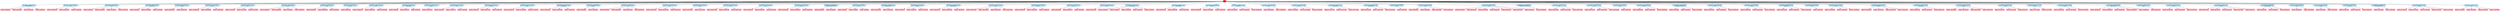 digraph graphname {
6 [label="{'fileID': 676605529}\n"] [color="lightpink"] [style="rounded,filled"] [shape="box"];
8 [label="{'fileID': 676605533}\n"] [color="lightpink"] [style="rounded,filled"] [shape="box"];
10 [label="{'fileID': 676605532}\n"] [color="lightpink"] [style="rounded,filled"] [shape="box"];
12 [label="{'fileID': 676605531}\n"] [color="lightpink"] [style="rounded,filled"] [shape="box"];
2 [label="GameObject_1_ID676605528\nStep Forward\n"] [color="lightskyblue1"] [style="rounded,filled"] [shape="box"];
2 -> 6 [label=""];
2 -> 8 [label=""];
2 -> 10 [label=""];
2 -> 12 [label=""];
19 [label="{'fileID': 1310029305}\n"] [color="lightpink"] [style="rounded,filled"] [shape="box"];
21 [label="{'fileID': 1310029307}\n"] [color="lightpink"] [style="rounded,filled"] [shape="box"];
23 [label="{'fileID': 1310029306}\n"] [color="lightpink"] [style="rounded,filled"] [shape="box"];
15 [label="GameObject_1_ID1310029304\nText\n"] [color="lightskyblue1"] [style="rounded,filled"] [shape="box"];
15 -> 19 [label=""];
15 -> 21 [label=""];
15 -> 23 [label=""];
30 [label="{'fileID': 412498105}\n"] [color="lightpink"] [style="rounded,filled"] [shape="box"];
32 [label="{'fileID': 412498108}\n"] [color="lightpink"] [style="rounded,filled"] [shape="box"];
34 [label="{'fileID': 412498107}\n"] [color="lightpink"] [style="rounded,filled"] [shape="box"];
36 [label="{'fileID': 412498106}\n"] [color="lightpink"] [style="rounded,filled"] [shape="box"];
26 [label="GameObject_1_ID412498104\nPause\n"] [color="lightskyblue1"] [style="rounded,filled"] [shape="box"];
26 -> 30 [label=""];
26 -> 32 [label=""];
26 -> 34 [label=""];
26 -> 36 [label=""];
43 [label="{'fileID': 911604681}\n"] [color="lightpink"] [style="rounded,filled"] [shape="box"];
45 [label="{'fileID': 911604683}\n"] [color="lightpink"] [style="rounded,filled"] [shape="box"];
47 [label="{'fileID': 911604682}\n"] [color="lightpink"] [style="rounded,filled"] [shape="box"];
39 [label="GameObject_1_ID911604680\nInputField\n"] [color="lightskyblue1"] [style="rounded,filled"] [shape="box"];
39 -> 43 [label=""];
39 -> 45 [label=""];
39 -> 47 [label=""];
54 [label="{'fileID': 1832881194}\n"] [color="lightpink"] [style="rounded,filled"] [shape="box"];
56 [label="{'fileID': 1832881195}\n"] [color="lightpink"] [style="rounded,filled"] [shape="box"];
50 [label="GameObject_1_ID1832881193\nPosition\n"] [color="lightskyblue1"] [style="rounded,filled"] [shape="box"];
50 -> 54 [label=""];
50 -> 56 [label=""];
63 [label="{'fileID': 1463288338}\n"] [color="lightpink"] [style="rounded,filled"] [shape="box"];
65 [label="{'fileID': 1463288340}\n"] [color="lightpink"] [style="rounded,filled"] [shape="box"];
67 [label="{'fileID': 1463288339}\n"] [color="lightpink"] [style="rounded,filled"] [shape="box"];
59 [label="GameObject_1_ID1463288337\nLabel\n"] [color="lightskyblue1"] [style="rounded,filled"] [shape="box"];
59 -> 63 [label=""];
59 -> 65 [label=""];
59 -> 67 [label=""];
74 [label="{'fileID': 671176388}\n"] [color="lightpink"] [style="rounded,filled"] [shape="box"];
76 [label="{'fileID': 671176390}\n"] [color="lightpink"] [style="rounded,filled"] [shape="box"];
78 [label="{'fileID': 671176389}\n"] [color="lightpink"] [style="rounded,filled"] [shape="box"];
70 [label="GameObject_1_ID671176387\nText\n"] [color="lightskyblue1"] [style="rounded,filled"] [shape="box"];
70 -> 74 [label=""];
70 -> 76 [label=""];
70 -> 78 [label=""];
85 [label="{'fileID': 575988873}\n"] [color="lightpink"] [style="rounded,filled"] [shape="box"];
87 [label="{'fileID': 575988872}\n"] [color="lightpink"] [style="rounded,filled"] [shape="box"];
89 [label="{'fileID': 575988871}\n"] [color="lightpink"] [style="rounded,filled"] [shape="box"];
91 [label="{'fileID': 575988870}\n"] [color="lightpink"] [style="rounded,filled"] [shape="box"];
81 [label="GameObject_1_ID575988869\nCanvas\n"] [color="lightskyblue1"] [style="rounded,filled"] [shape="box"];
81 -> 85 [label=""];
81 -> 87 [label=""];
81 -> 89 [label=""];
81 -> 91 [label=""];
98 [label="{'fileID': 690394696}\n"] [color="lightpink"] [style="rounded,filled"] [shape="box"];
100 [label="{'fileID': 690394698}\n"] [color="lightpink"] [style="rounded,filled"] [shape="box"];
102 [label="{'fileID': 690394697}\n"] [color="lightpink"] [style="rounded,filled"] [shape="box"];
94 [label="GameObject_1_ID690394695\nText\n"] [color="lightskyblue1"] [style="rounded,filled"] [shape="box"];
94 -> 98 [label=""];
94 -> 100 [label=""];
94 -> 102 [label=""];
109 [label="{'fileID': 435608762}\n"] [color="lightpink"] [style="rounded,filled"] [shape="box"];
105 [label="GameObject_1_ID435608761\nInput\n"] [color="lightskyblue1"] [style="rounded,filled"] [shape="box"];
105 -> 109 [label=""];
116 [label="{'fileID': 2139834055}\n"] [color="lightpink"] [style="rounded,filled"] [shape="box"];
118 [label="{'fileID': 2139834057}\n"] [color="lightpink"] [style="rounded,filled"] [shape="box"];
120 [label="{'fileID': 2139834056}\n"] [color="lightpink"] [style="rounded,filled"] [shape="box"];
112 [label="GameObject_1_ID2139834054\nText\n"] [color="lightskyblue1"] [style="rounded,filled"] [shape="box"];
112 -> 116 [label=""];
112 -> 118 [label=""];
112 -> 120 [label=""];
127 [label="{'fileID': 45505820}\n"] [color="lightpink"] [style="rounded,filled"] [shape="box"];
129 [label="{'fileID': 45505822}\n"] [color="lightpink"] [style="rounded,filled"] [shape="box"];
131 [label="{'fileID': 45505821}\n"] [color="lightpink"] [style="rounded,filled"] [shape="box"];
123 [label="GameObject_1_ID45505819\nInputField\n"] [color="lightskyblue1"] [style="rounded,filled"] [shape="box"];
123 -> 127 [label=""];
123 -> 129 [label=""];
123 -> 131 [label=""];
138 [label="{'fileID': 2066173574}\n"] [color="lightpink"] [style="rounded,filled"] [shape="box"];
134 [label="GameObject_1_ID2066173573\nInput\n"] [color="lightskyblue1"] [style="rounded,filled"] [shape="box"];
134 -> 138 [label=""];
145 [label="{'fileID': 179241049}\n"] [color="lightpink"] [style="rounded,filled"] [shape="box"];
147 [label="{'fileID': 179241051}\n"] [color="lightpink"] [style="rounded,filled"] [shape="box"];
149 [label="{'fileID': 179241050}\n"] [color="lightpink"] [style="rounded,filled"] [shape="box"];
141 [label="GameObject_1_ID179241048\nText\n"] [color="lightskyblue1"] [style="rounded,filled"] [shape="box"];
141 -> 145 [label=""];
141 -> 147 [label=""];
141 -> 149 [label=""];
156 [label="{'fileID': 914381753}\n"] [color="lightpink"] [style="rounded,filled"] [shape="box"];
158 [label="{'fileID': 914381755}\n"] [color="lightpink"] [style="rounded,filled"] [shape="box"];
160 [label="{'fileID': 914381754}\n"] [color="lightpink"] [style="rounded,filled"] [shape="box"];
152 [label="GameObject_1_ID914381752\nLabel\n"] [color="lightskyblue1"] [style="rounded,filled"] [shape="box"];
152 -> 156 [label=""];
152 -> 158 [label=""];
152 -> 160 [label=""];
167 [label="{'fileID': 1571330877}\n"] [color="lightpink"] [style="rounded,filled"] [shape="box"];
169 [label="{'fileID': 1571330879}\n"] [color="lightpink"] [style="rounded,filled"] [shape="box"];
171 [label="{'fileID': 1571330878}\n"] [color="lightpink"] [style="rounded,filled"] [shape="box"];
163 [label="GameObject_1_ID1571330876\nLabel\n"] [color="lightskyblue1"] [style="rounded,filled"] [shape="box"];
163 -> 167 [label=""];
163 -> 169 [label=""];
163 -> 171 [label=""];
178 [label="{'fileID': 1523420100}\n"] [color="lightpink"] [style="rounded,filled"] [shape="box"];
180 [label="{'fileID': 1523420103}\n"] [color="lightpink"] [style="rounded,filled"] [shape="box"];
182 [label="{'fileID': 1523420102}\n"] [color="lightpink"] [style="rounded,filled"] [shape="box"];
174 [label="GameObject_1_ID1523420099\nInputField\n"] [color="lightskyblue1"] [style="rounded,filled"] [shape="box"];
174 -> 178 [label=""];
174 -> 180 [label=""];
174 -> 182 [label=""];
189 [label="{'fileID': 769822967}\n"] [color="lightpink"] [style="rounded,filled"] [shape="box"];
191 [label="{'fileID': 769822968}\n"] [color="lightpink"] [style="rounded,filled"] [shape="box"];
185 [label="GameObject_1_ID769822966\nHeader\n"] [color="lightskyblue1"] [style="rounded,filled"] [shape="box"];
185 -> 189 [label=""];
185 -> 191 [label=""];
198 [label="{'fileID': 868355632}\n"] [color="lightpink"] [style="rounded,filled"] [shape="box"];
200 [label="{'fileID': 868355631}\n"] [color="lightpink"] [style="rounded,filled"] [shape="box"];
202 [label="{'fileID': 868355630}\n"] [color="lightpink"] [style="rounded,filled"] [shape="box"];
204 [label="{'fileID': 868355629}\n"] [color="lightpink"] [style="rounded,filled"] [shape="box"];
194 [label="GameObject_1_ID868355627\nLab\n"] [color="lightskyblue1"] [style="rounded,filled"] [shape="box"];
194 -> 198 [label=""];
194 -> 200 [label=""];
194 -> 202 [label=""];
194 -> 204 [label=""];
211 [label="{'fileID': 1282937430}\n"] [color="lightpink"] [style="rounded,filled"] [shape="box"];
213 [label="{'fileID': 1282937432}\n"] [color="lightpink"] [style="rounded,filled"] [shape="box"];
215 [label="{'fileID': 1282937431}\n"] [color="lightpink"] [style="rounded,filled"] [shape="box"];
207 [label="GameObject_1_ID1282937429\nText\n"] [color="lightskyblue1"] [style="rounded,filled"] [shape="box"];
207 -> 211 [label=""];
207 -> 213 [label=""];
207 -> 215 [label=""];
222 [label="{'fileID': 1312032413}\n"] [color="lightpink"] [style="rounded,filled"] [shape="box"];
224 [label="{'fileID': 1312032414}\n"] [color="lightpink"] [style="rounded,filled"] [shape="box"];
218 [label="GameObject_1_ID1312032412\nPanel\n"] [color="lightskyblue1"] [style="rounded,filled"] [shape="box"];
218 -> 222 [label=""];
218 -> 224 [label=""];
231 [label="{'fileID': 1802427349}\n"] [color="lightpink"] [style="rounded,filled"] [shape="box"];
233 [label="{'fileID': 1802427351}\n"] [color="lightpink"] [style="rounded,filled"] [shape="box"];
235 [label="{'fileID': 1802427350}\n"] [color="lightpink"] [style="rounded,filled"] [shape="box"];
227 [label="GameObject_1_ID1802427348\nText\n"] [color="lightskyblue1"] [style="rounded,filled"] [shape="box"];
227 -> 231 [label=""];
227 -> 233 [label=""];
227 -> 235 [label=""];
242 [label="{'fileID': 244036191}\n"] [color="lightpink"] [style="rounded,filled"] [shape="box"];
244 [label="{'fileID': 244036193}\n"] [color="lightpink"] [style="rounded,filled"] [shape="box"];
246 [label="{'fileID': 244036192}\n"] [color="lightpink"] [style="rounded,filled"] [shape="box"];
238 [label="GameObject_1_ID244036190\nText\n"] [color="lightskyblue1"] [style="rounded,filled"] [shape="box"];
238 -> 242 [label=""];
238 -> 244 [label=""];
238 -> 246 [label=""];
253 [label="{'fileID': 1864662389}\n"] [color="lightpink"] [style="rounded,filled"] [shape="box"];
255 [label="{'fileID': 1864662391}\n"] [color="lightpink"] [style="rounded,filled"] [shape="box"];
257 [label="{'fileID': 1864662390}\n"] [color="lightpink"] [style="rounded,filled"] [shape="box"];
249 [label="GameObject_1_ID1864662388\nText (2)\n"] [color="lightskyblue1"] [style="rounded,filled"] [shape="box"];
249 -> 253 [label=""];
249 -> 255 [label=""];
249 -> 257 [label=""];
264 [label="{'fileID': 838549654}\n"] [color="lightpink"] [style="rounded,filled"] [shape="box"];
266 [label="{'fileID': 838549655}\n"] [color="lightpink"] [style="rounded,filled"] [shape="box"];
260 [label="GameObject_1_ID838549653\nCamera Pivot (y-Axis)\n"] [color="lightskyblue1"] [style="rounded,filled"] [shape="box"];
260 -> 264 [label=""];
260 -> 266 [label=""];
273 [label="{'fileID': 70089634}\n"] [color="lightpink"] [style="rounded,filled"] [shape="box"];
275 [label="{'fileID': 70089636}\n"] [color="lightpink"] [style="rounded,filled"] [shape="box"];
277 [label="{'fileID': 70089635}\n"] [color="lightpink"] [style="rounded,filled"] [shape="box"];
269 [label="GameObject_1_ID70089633\nText\n"] [color="lightskyblue1"] [style="rounded,filled"] [shape="box"];
269 -> 273 [label=""];
269 -> 275 [label=""];
269 -> 277 [label=""];
284 [label="{'fileID': 1400024562}\n"] [color="lightpink"] [style="rounded,filled"] [shape="box"];
286 [label="{'fileID': 1400024561}\n"] [color="lightpink"] [style="rounded,filled"] [shape="box"];
280 [label="GameObject_1_ID1400024560\nSocket Server\n"] [color="lightskyblue1"] [style="rounded,filled"] [shape="box"];
280 -> 284 [label=""];
280 -> 286 [label=""];
293 [label="{'fileID': 775825624}\n"] [color="lightpink"] [style="rounded,filled"] [shape="box"];
295 [label="{'fileID': 775825623}\n"] [color="lightpink"] [style="rounded,filled"] [shape="box"];
297 [label="{'fileID': 775825622}\n"] [color="lightpink"] [style="rounded,filled"] [shape="box"];
289 [label="GameObject_1_ID775825621\nCamera\n"] [color="lightskyblue1"] [style="rounded,filled"] [shape="box"];
289 -> 293 [label=""];
289 -> 295 [label=""];
289 -> 297 [label=""];
304 [label="{'fileID': 1086313877}\n"] [color="lightpink"] [style="rounded,filled"] [shape="box"];
306 [label="{'fileID': 1086313880}\n"] [color="lightpink"] [style="rounded,filled"] [shape="box"];
308 [label="{'fileID': 1086313879}\n"] [color="lightpink"] [style="rounded,filled"] [shape="box"];
300 [label="GameObject_1_ID1086313876\nInputField\n"] [color="lightskyblue1"] [style="rounded,filled"] [shape="box"];
300 -> 304 [label=""];
300 -> 306 [label=""];
300 -> 308 [label=""];
315 [label="{'fileID': 1956724820}\n"] [color="lightpink"] [style="rounded,filled"] [shape="box"];
317 [label="{'fileID': 1956724823}\n"] [color="lightpink"] [style="rounded,filled"] [shape="box"];
319 [label="{'fileID': 1956724822}\n"] [color="lightpink"] [style="rounded,filled"] [shape="box"];
321 [label="{'fileID': 1956724821}\n"] [color="lightpink"] [style="rounded,filled"] [shape="box"];
311 [label="GameObject_1_ID1956724819\nPlay\n"] [color="lightskyblue1"] [style="rounded,filled"] [shape="box"];
311 -> 315 [label=""];
311 -> 317 [label=""];
311 -> 319 [label=""];
311 -> 321 [label=""];
328 [label="{'fileID': 1214868100}\n"] [color="lightpink"] [style="rounded,filled"] [shape="box"];
330 [label="{'fileID': 1214868102}\n"] [color="lightpink"] [style="rounded,filled"] [shape="box"];
332 [label="{'fileID': 1214868101}\n"] [color="lightpink"] [style="rounded,filled"] [shape="box"];
324 [label="GameObject_1_ID1214868099\nText (1)\n"] [color="lightskyblue1"] [style="rounded,filled"] [shape="box"];
324 -> 328 [label=""];
324 -> 330 [label=""];
324 -> 332 [label=""];
339 [label="{'fileID': 506552068}\n"] [color="lightpink"] [style="rounded,filled"] [shape="box"];
341 [label="{'fileID': 506552070}\n"] [color="lightpink"] [style="rounded,filled"] [shape="box"];
343 [label="{'fileID': 506552069}\n"] [color="lightpink"] [style="rounded,filled"] [shape="box"];
335 [label="GameObject_1_ID506552067\nText\n"] [color="lightskyblue1"] [style="rounded,filled"] [shape="box"];
335 -> 339 [label=""];
335 -> 341 [label=""];
335 -> 343 [label=""];
350 [label="{'fileID': 2065596745}\n"] [color="lightpink"] [style="rounded,filled"] [shape="box"];
346 [label="GameObject_1_ID2065596744\nInput\n"] [color="lightskyblue1"] [style="rounded,filled"] [shape="box"];
346 -> 350 [label=""];
357 [label="{'fileID': 213528549}\n"] [color="lightpink"] [style="rounded,filled"] [shape="box"];
359 [label="{'fileID': 213528551}\n"] [color="lightpink"] [style="rounded,filled"] [shape="box"];
361 [label="{'fileID': 213528550}\n"] [color="lightpink"] [style="rounded,filled"] [shape="box"];
363 [label="{'fileID': 213528552}\n"] [color="lightpink"] [style="rounded,filled"] [shape="box"];
365 [label="{'fileID': 213528553}\n"] [color="lightpink"] [style="rounded,filled"] [shape="box"];
353 [label="GameObject_1_ID213528548\nUserErrorInfo\n"] [color="lightskyblue1"] [style="rounded,filled"] [shape="box"];
353 -> 357 [label=""];
353 -> 359 [label=""];
353 -> 361 [label=""];
353 -> 363 [label=""];
353 -> 365 [label=""];
372 [label="{'fileID': 666203165}\n"] [color="lightpink"] [style="rounded,filled"] [shape="box"];
374 [label="{'fileID': 666203168}\n"] [color="lightpink"] [style="rounded,filled"] [shape="box"];
376 [label="{'fileID': 666203167}\n"] [color="lightpink"] [style="rounded,filled"] [shape="box"];
368 [label="GameObject_1_ID666203164\nInputField\n"] [color="lightskyblue1"] [style="rounded,filled"] [shape="box"];
368 -> 372 [label=""];
368 -> 374 [label=""];
368 -> 376 [label=""];
383 [label="{'fileID': 2142922982}\n"] [color="lightpink"] [style="rounded,filled"] [shape="box"];
385 [label="{'fileID': 2142922984}\n"] [color="lightpink"] [style="rounded,filled"] [shape="box"];
387 [label="{'fileID': 2142922983}\n"] [color="lightpink"] [style="rounded,filled"] [shape="box"];
379 [label="GameObject_1_ID2142922981\nText (3)\n"] [color="lightskyblue1"] [style="rounded,filled"] [shape="box"];
379 -> 383 [label=""];
379 -> 385 [label=""];
379 -> 387 [label=""];
394 [label="{'fileID': 2094350549}\n"] [color="lightpink"] [style="rounded,filled"] [shape="box"];
396 [label="{'fileID': 2094350551}\n"] [color="lightpink"] [style="rounded,filled"] [shape="box"];
398 [label="{'fileID': 2094350550}\n"] [color="lightpink"] [style="rounded,filled"] [shape="box"];
390 [label="GameObject_1_ID2094350548\nControls\n"] [color="lightskyblue1"] [style="rounded,filled"] [shape="box"];
390 -> 394 [label=""];
390 -> 396 [label=""];
390 -> 398 [label=""];
405 [label="{'fileID': 1398655853}\n"] [color="lightpink"] [style="rounded,filled"] [shape="box"];
407 [label="{'fileID': 1398655854}\n"] [color="lightpink"] [style="rounded,filled"] [shape="box"];
401 [label="GameObject_1_ID1398655852\nPanel\n"] [color="lightskyblue1"] [style="rounded,filled"] [shape="box"];
401 -> 405 [label=""];
401 -> 407 [label=""];
414 [label="{'fileID': 2123353664}\n"] [color="lightpink"] [style="rounded,filled"] [shape="box"];
416 [label="{'fileID': 2123353666}\n"] [color="lightpink"] [style="rounded,filled"] [shape="box"];
418 [label="{'fileID': 2123353665}\n"] [color="lightpink"] [style="rounded,filled"] [shape="box"];
410 [label="GameObject_1_ID2123353663\nLabel\n"] [color="lightskyblue1"] [style="rounded,filled"] [shape="box"];
410 -> 414 [label=""];
410 -> 416 [label=""];
410 -> 418 [label=""];
425 [label="{'fileID': 1312273332}\n"] [color="lightpink"] [style="rounded,filled"] [shape="box"];
427 [label="{'fileID': 1312273334}\n"] [color="lightpink"] [style="rounded,filled"] [shape="box"];
429 [label="{'fileID': 1312273333}\n"] [color="lightpink"] [style="rounded,filled"] [shape="box"];
421 [label="GameObject_1_ID1312273331\nConnection\n"] [color="lightskyblue1"] [style="rounded,filled"] [shape="box"];
421 -> 425 [label=""];
421 -> 427 [label=""];
421 -> 429 [label=""];
436 [label="{'fileID': 1021012341}\n"] [color="lightpink"] [style="rounded,filled"] [shape="box"];
438 [label="{'fileID': 1021012344}\n"] [color="lightpink"] [style="rounded,filled"] [shape="box"];
440 [label="{'fileID': 1021012343}\n"] [color="lightpink"] [style="rounded,filled"] [shape="box"];
432 [label="GameObject_1_ID1021012340\nInputField\n"] [color="lightskyblue1"] [style="rounded,filled"] [shape="box"];
432 -> 436 [label=""];
432 -> 438 [label=""];
432 -> 440 [label=""];
447 [label="{'fileID': 477850610}\n"] [color="lightpink"] [style="rounded,filled"] [shape="box"];
443 [label="GameObject_1_ID477850609\nInput\n"] [color="lightskyblue1"] [style="rounded,filled"] [shape="box"];
443 -> 447 [label=""];
454 [label="{'fileID': 483604467}\n"] [color="lightpink"] [style="rounded,filled"] [shape="box"];
456 [label="{'fileID': 483604469}\n"] [color="lightpink"] [style="rounded,filled"] [shape="box"];
458 [label="{'fileID': 483604468}\n"] [color="lightpink"] [style="rounded,filled"] [shape="box"];
460 [label="{'fileID': 483604470}\n"] [color="lightpink"] [style="rounded,filled"] [shape="box"];
450 [label="GameObject_1_ID483604466\nText\n"] [color="lightskyblue1"] [style="rounded,filled"] [shape="box"];
450 -> 454 [label=""];
450 -> 456 [label=""];
450 -> 458 [label=""];
450 -> 460 [label=""];
467 [label="{'fileID': 965241298}\n"] [color="lightpink"] [style="rounded,filled"] [shape="box"];
469 [label="{'fileID': 965241301}\n"] [color="lightpink"] [style="rounded,filled"] [shape="box"];
471 [label="{'fileID': 965241300}\n"] [color="lightpink"] [style="rounded,filled"] [shape="box"];
473 [label="{'fileID': 965241299}\n"] [color="lightpink"] [style="rounded,filled"] [shape="box"];
475 [label="{'fileID': 965241302}\n"] [color="lightpink"] [style="rounded,filled"] [shape="box"];
477 [label="{'fileID': 965241304}\n"] [color="lightpink"] [style="rounded,filled"] [shape="box"];
479 [label="{'fileID': 965241303}\n"] [color="lightpink"] [style="rounded,filled"] [shape="box"];
463 [label="GameObject_1_ID965241297\nView\n"] [color="lightskyblue1"] [style="rounded,filled"] [shape="box"];
463 -> 467 [label=""];
463 -> 469 [label=""];
463 -> 471 [label=""];
463 -> 473 [label=""];
463 -> 475 [label=""];
463 -> 477 [label=""];
463 -> 479 [label=""];
486 [label="{'fileID': 1044936037}\n"] [color="lightpink"] [style="rounded,filled"] [shape="box"];
482 [label="GameObject_1_ID1044936036\nCamera Pivot (x-Axis)\n"] [color="lightskyblue1"] [style="rounded,filled"] [shape="box"];
482 -> 486 [label=""];
493 [label="{'fileID': 1005733598}\n"] [color="lightpink"] [style="rounded,filled"] [shape="box"];
495 [label="{'fileID': 1005733600}\n"] [color="lightpink"] [style="rounded,filled"] [shape="box"];
497 [label="{'fileID': 1005733599}\n"] [color="lightpink"] [style="rounded,filled"] [shape="box"];
489 [label="GameObject_1_ID1005733597\nText\n"] [color="lightskyblue1"] [style="rounded,filled"] [shape="box"];
489 -> 493 [label=""];
489 -> 495 [label=""];
489 -> 497 [label=""];
504 [label="{'fileID': 1638370937}\n"] [color="lightpink"] [style="rounded,filled"] [shape="box"];
506 [label="{'fileID': 1638370939}\n"] [color="lightpink"] [style="rounded,filled"] [shape="box"];
508 [label="{'fileID': 1638370938}\n"] [color="lightpink"] [style="rounded,filled"] [shape="box"];
500 [label="GameObject_1_ID1638370936\nText\n"] [color="lightskyblue1"] [style="rounded,filled"] [shape="box"];
500 -> 504 [label=""];
500 -> 506 [label=""];
500 -> 508 [label=""];
515 [label="{'fileID': 218563545}\n"] [color="lightpink"] [style="rounded,filled"] [shape="box"];
511 [label="GameObject_1_ID218563544\nInput\n"] [color="lightskyblue1"] [style="rounded,filled"] [shape="box"];
511 -> 515 [label=""];
522 [label="{'fileID': 1636885647}\n"] [color="lightpink"] [style="rounded,filled"] [shape="box"];
524 [label="{'fileID': 1636885649}\n"] [color="lightpink"] [style="rounded,filled"] [shape="box"];
526 [label="{'fileID': 1636885648}\n"] [color="lightpink"] [style="rounded,filled"] [shape="box"];
518 [label="GameObject_1_ID1636885646\nMenu\n"] [color="lightskyblue1"] [style="rounded,filled"] [shape="box"];
518 -> 522 [label=""];
518 -> 524 [label=""];
518 -> 526 [label=""];
533 [label="{'fileID': 552783956}\n"] [color="lightpink"] [style="rounded,filled"] [shape="box"];
535 [label="{'fileID': 552783959}\n"] [color="lightpink"] [style="rounded,filled"] [shape="box"];
537 [label="{'fileID': 552783958}\n"] [color="lightpink"] [style="rounded,filled"] [shape="box"];
529 [label="GameObject_1_ID552783955\nConnection Indicator\n"] [color="lightskyblue1"] [style="rounded,filled"] [shape="box"];
529 -> 533 [label=""];
529 -> 535 [label=""];
529 -> 537 [label=""];
544 [label="{'fileID': 1603661009}\n"] [color="lightpink"] [style="rounded,filled"] [shape="box"];
546 [label="{'fileID': 1603661011}\n"] [color="lightpink"] [style="rounded,filled"] [shape="box"];
548 [label="{'fileID': 1603661010}\n"] [color="lightpink"] [style="rounded,filled"] [shape="box"];
540 [label="GameObject_1_ID1603661008\nText\n"] [color="lightskyblue1"] [style="rounded,filled"] [shape="box"];
540 -> 544 [label=""];
540 -> 546 [label=""];
540 -> 548 [label=""];
555 [label="{'fileID': 2126045679}\n"] [color="lightpink"] [style="rounded,filled"] [shape="box"];
557 [label="{'fileID': 2126045681}\n"] [color="lightpink"] [style="rounded,filled"] [shape="box"];
559 [label="{'fileID': 2126045680}\n"] [color="lightpink"] [style="rounded,filled"] [shape="box"];
551 [label="GameObject_1_ID2126045678\nLabel\n"] [color="lightskyblue1"] [style="rounded,filled"] [shape="box"];
551 -> 555 [label=""];
551 -> 557 [label=""];
551 -> 559 [label=""];
566 [label="{'fileID': 2130397045}\n"] [color="lightpink"] [style="rounded,filled"] [shape="box"];
568 [label="{'fileID': 2130397047}\n"] [color="lightpink"] [style="rounded,filled"] [shape="box"];
570 [label="{'fileID': 2130397046}\n"] [color="lightpink"] [style="rounded,filled"] [shape="box"];
562 [label="GameObject_1_ID2130397044\nInputField\n"] [color="lightskyblue1"] [style="rounded,filled"] [shape="box"];
562 -> 566 [label=""];
562 -> 568 [label=""];
562 -> 570 [label=""];
577 [label="{'fileID': 542353879}\n"] [color="lightpink"] [style="rounded,filled"] [shape="box"];
573 [label="GameObject_1_ID542353878\nInput\n"] [color="lightskyblue1"] [style="rounded,filled"] [shape="box"];
573 -> 577 [label=""];
584 [label="{'fileID': 1122288328}\n"] [color="lightpink"] [style="rounded,filled"] [shape="box"];
586 [label="{'fileID': 1122288330}\n"] [color="lightpink"] [style="rounded,filled"] [shape="box"];
588 [label="{'fileID': 1122288329}\n"] [color="lightpink"] [style="rounded,filled"] [shape="box"];
580 [label="GameObject_1_ID1122288327\nLabel\n"] [color="lightskyblue1"] [style="rounded,filled"] [shape="box"];
580 -> 584 [label=""];
580 -> 586 [label=""];
580 -> 588 [label=""];
595 [label="{'fileID': 1700140733}\n"] [color="lightpink"] [style="rounded,filled"] [shape="box"];
597 [label="{'fileID': 1700140735}\n"] [color="lightpink"] [style="rounded,filled"] [shape="box"];
599 [label="{'fileID': 1700140734}\n"] [color="lightpink"] [style="rounded,filled"] [shape="box"];
601 [label="{'fileID': 1700140736}\n"] [color="lightpink"] [style="rounded,filled"] [shape="box"];
591 [label="GameObject_1_ID1700140732\nInspector\n"] [color="lightskyblue1"] [style="rounded,filled"] [shape="box"];
591 -> 595 [label=""];
591 -> 597 [label=""];
591 -> 599 [label=""];
591 -> 601 [label=""];
608 [label="{'fileID': 1561343755}\n"] [color="lightpink"] [style="rounded,filled"] [shape="box"];
610 [label="{'fileID': 1561343757}\n"] [color="lightpink"] [style="rounded,filled"] [shape="box"];
612 [label="{'fileID': 1561343756}\n"] [color="lightpink"] [style="rounded,filled"] [shape="box"];
604 [label="GameObject_1_ID1561343754\nCopyright\n"] [color="lightskyblue1"] [style="rounded,filled"] [shape="box"];
604 -> 608 [label=""];
604 -> 610 [label=""];
604 -> 612 [label=""];
619 [label="{'fileID': 1565790188}\n"] [color="lightpink"] [style="rounded,filled"] [shape="box"];
621 [label="{'fileID': 1565790187}\n"] [color="lightpink"] [style="rounded,filled"] [shape="box"];
623 [label="{'fileID': 1565790186}\n"] [color="lightpink"] [style="rounded,filled"] [shape="box"];
625 [label="{'fileID': 1565790190}\n"] [color="lightpink"] [style="rounded,filled"] [shape="box"];
615 [label="GameObject_1_ID1565790185\nCamera\n"] [color="lightskyblue1"] [style="rounded,filled"] [shape="box"];
615 -> 619 [label=""];
615 -> 621 [label=""];
615 -> 623 [label=""];
615 -> 625 [label=""];
632 [label="{'fileID': 612511534}\n"] [color="lightpink"] [style="rounded,filled"] [shape="box"];
634 [label="{'fileID': 612511536}\n"] [color="lightpink"] [style="rounded,filled"] [shape="box"];
636 [label="{'fileID': 612511535}\n"] [color="lightpink"] [style="rounded,filled"] [shape="box"];
628 [label="GameObject_1_ID612511533\nLabel\n"] [color="lightskyblue1"] [style="rounded,filled"] [shape="box"];
628 -> 632 [label=""];
628 -> 634 [label=""];
628 -> 636 [label=""];
643 [label="{'fileID': 1111772029}\n"] [color="lightpink"] [style="rounded,filled"] [shape="box"];
645 [label="{'fileID': 1111772030}\n"] [color="lightpink"] [style="rounded,filled"] [shape="box"];
639 [label="GameObject_1_ID1111772028\nStatus\n"] [color="lightskyblue1"] [style="rounded,filled"] [shape="box"];
639 -> 643 [label=""];
639 -> 645 [label=""];
652 [label="{'fileID': 1942709437}\n"] [color="lightpink"] [style="rounded,filled"] [shape="box"];
654 [label="{'fileID': 1942709439}\n"] [color="lightpink"] [style="rounded,filled"] [shape="box"];
656 [label="{'fileID': 1942709438}\n"] [color="lightpink"] [style="rounded,filled"] [shape="box"];
648 [label="GameObject_1_ID1942709436\nName\n"] [color="lightskyblue1"] [style="rounded,filled"] [shape="box"];
648 -> 652 [label=""];
648 -> 654 [label=""];
648 -> 656 [label=""];
663 [label="{'fileID': 1463888419}\n"] [color="lightpink"] [style="rounded,filled"] [shape="box"];
665 [label="{'fileID': 1463888422}\n"] [color="lightpink"] [style="rounded,filled"] [shape="box"];
667 [label="{'fileID': 1463888421}\n"] [color="lightpink"] [style="rounded,filled"] [shape="box"];
669 [label="{'fileID': 1463888420}\n"] [color="lightpink"] [style="rounded,filled"] [shape="box"];
671 [label="{'fileID': 1463888423}\n"] [color="lightpink"] [style="rounded,filled"] [shape="box"];
659 [label="GameObject_1_ID1463888418\nOpen Level\n"] [color="lightskyblue1"] [style="rounded,filled"] [shape="box"];
659 -> 663 [label=""];
659 -> 665 [label=""];
659 -> 667 [label=""];
659 -> 669 [label=""];
659 -> 671 [label=""];
678 [label="{'fileID': 959414303}\n"] [color="lightpink"] [style="rounded,filled"] [shape="box"];
674 [label="GameObject_1_ID959414302\nInput\n"] [color="lightskyblue1"] [style="rounded,filled"] [shape="box"];
674 -> 678 [label=""];
685 [label="{'fileID': 2016043278}\n"] [color="lightpink"] [style="rounded,filled"] [shape="box"];
687 [label="{'fileID': 2016043280}\n"] [color="lightpink"] [style="rounded,filled"] [shape="box"];
689 [label="{'fileID': 2016043279}\n"] [color="lightpink"] [style="rounded,filled"] [shape="box"];
681 [label="GameObject_1_ID2016043277\nName\n"] [color="lightskyblue1"] [style="rounded,filled"] [shape="box"];
681 -> 685 [label=""];
681 -> 687 [label=""];
681 -> 689 [label=""];
696 [label="{'fileID': 385153794}\n"] [color="lightpink"] [style="rounded,filled"] [shape="box"];
698 [label="{'fileID': 385153793}\n"] [color="lightpink"] [style="rounded,filled"] [shape="box"];
700 [label="{'fileID': 385153795}\n"] [color="lightpink"] [style="rounded,filled"] [shape="box"];
702 [label="{'fileID': 385153796}\n"] [color="lightpink"] [style="rounded,filled"] [shape="box"];
704 [label="{'fileID': 385153797}\n"] [color="lightpink"] [style="rounded,filled"] [shape="box"];
692 [label="GameObject_1_ID385153792\nWorld\n"] [color="lightskyblue1"] [style="rounded,filled"] [shape="box"];
692 -> 696 [label=""];
692 -> 698 [label=""];
692 -> 700 [label=""];
692 -> 702 [label=""];
692 -> 704 [label=""];
711 [label="{'fileID': 440494973}\n"] [color="lightpink"] [style="rounded,filled"] [shape="box"];
713 [label="{'fileID': 440494972}\n"] [color="lightpink"] [style="rounded,filled"] [shape="box"];
715 [label="{'fileID': 440494971}\n"] [color="lightpink"] [style="rounded,filled"] [shape="box"];
707 [label="GameObject_1_ID440494970\nEventSystem\n"] [color="lightskyblue1"] [style="rounded,filled"] [shape="box"];
707 -> 711 [label=""];
707 -> 713 [label=""];
707 -> 715 [label=""];
722 [label="{'fileID': 1608048497}\n"] [color="lightpink"] [style="rounded,filled"] [shape="box"];
724 [label="{'fileID': 1608048498}\n"] [color="lightpink"] [style="rounded,filled"] [shape="box"];
718 [label="GameObject_1_ID1608048496\nPanel\n"] [color="lightskyblue1"] [style="rounded,filled"] [shape="box"];
718 -> 722 [label=""];
718 -> 724 [label=""];
731 [label="{'fileID': 748301494}\n"] [color="lightpink"] [style="rounded,filled"] [shape="box"];
733 [label="{'fileID': 748301493}\n"] [color="lightpink"] [style="rounded,filled"] [shape="box"];
727 [label="GameObject_1_ID748301492\nLogger\n"] [color="lightskyblue1"] [style="rounded,filled"] [shape="box"];
727 -> 731 [label=""];
727 -> 733 [label=""];
740 [label="{'fileID': 919630713}\n"] [color="lightpink"] [style="rounded,filled"] [shape="box"];
742 [label="{'fileID': 919630715}\n"] [color="lightpink"] [style="rounded,filled"] [shape="box"];
744 [label="{'fileID': 919630714}\n"] [color="lightpink"] [style="rounded,filled"] [shape="box"];
736 [label="GameObject_1_ID919630712\nText (4)\n"] [color="lightskyblue1"] [style="rounded,filled"] [shape="box"];
736 -> 740 [label=""];
736 -> 742 [label=""];
736 -> 744 [label=""];
751 [label="{'fileID': 705507995}\n"] [color="lightpink"] [style="rounded,filled"] [shape="box"];
753 [label="{'fileID': 705507994}\n"] [color="lightpink"] [style="rounded,filled"] [shape="box"];
747 [label="GameObject_1_ID705507993\nDirectional Light\n"] [color="lightskyblue1"] [style="rounded,filled"] [shape="box"];
747 -> 751 [label=""];
747 -> 753 [label=""];
760 [label="{'fileID': 917178302}\n"] [color="lightpink"] [style="rounded,filled"] [shape="box"];
762 [label="{'fileID': 917178301}\n"] [color="lightpink"] [style="rounded,filled"] [shape="box"];
764 [label="{'fileID': 917178300}\n"] [color="lightpink"] [style="rounded,filled"] [shape="box"];
766 [label="{'fileID': 917178305}\n"] [color="lightpink"] [style="rounded,filled"] [shape="box"];
768 [label="{'fileID': 917178304}\n"] [color="lightpink"] [style="rounded,filled"] [shape="box"];
756 [label="GameObject_1_ID917178299\nTooltip\n"] [color="lightskyblue1"] [style="rounded,filled"] [shape="box"];
756 -> 760 [label=""];
756 -> 762 [label=""];
756 -> 764 [label=""];
756 -> 766 [label=""];
756 -> 768 [label=""];
775 [label="{'fileID': 276226398}\n"] [color="lightpink"] [style="rounded,filled"] [shape="box"];
777 [label="{'fileID': 276226401}\n"] [color="lightpink"] [style="rounded,filled"] [shape="box"];
779 [label="{'fileID': 276226400}\n"] [color="lightpink"] [style="rounded,filled"] [shape="box"];
781 [label="{'fileID': 276226399}\n"] [color="lightpink"] [style="rounded,filled"] [shape="box"];
771 [label="GameObject_1_ID276226397\nStop\n"] [color="lightskyblue1"] [style="rounded,filled"] [shape="box"];
771 -> 775 [label=""];
771 -> 777 [label=""];
771 -> 779 [label=""];
771 -> 781 [label=""];
1 [label=""] [color="red"] [style="filled"];
1 -> 2 [label=""];
1 -> 15 [label=""];
1 -> 26 [label=""];
1 -> 39 [label=""];
1 -> 50 [label=""];
1 -> 59 [label=""];
1 -> 70 [label=""];
1 -> 81 [label=""];
1 -> 94 [label=""];
1 -> 105 [label=""];
1 -> 112 [label=""];
1 -> 123 [label=""];
1 -> 134 [label=""];
1 -> 141 [label=""];
1 -> 152 [label=""];
1 -> 163 [label=""];
1 -> 174 [label=""];
1 -> 185 [label=""];
1 -> 194 [label=""];
1 -> 207 [label=""];
1 -> 218 [label=""];
1 -> 227 [label=""];
1 -> 238 [label=""];
1 -> 249 [label=""];
1 -> 260 [label=""];
1 -> 269 [label=""];
1 -> 280 [label=""];
1 -> 289 [label=""];
1 -> 300 [label=""];
1 -> 311 [label=""];
1 -> 324 [label=""];
1 -> 335 [label=""];
1 -> 346 [label=""];
1 -> 353 [label=""];
1 -> 368 [label=""];
1 -> 379 [label=""];
1 -> 390 [label=""];
1 -> 401 [label=""];
1 -> 410 [label=""];
1 -> 421 [label=""];
1 -> 432 [label=""];
1 -> 443 [label=""];
1 -> 450 [label=""];
1 -> 463 [label=""];
1 -> 482 [label=""];
1 -> 489 [label=""];
1 -> 500 [label=""];
1 -> 511 [label=""];
1 -> 518 [label=""];
1 -> 529 [label=""];
1 -> 540 [label=""];
1 -> 551 [label=""];
1 -> 562 [label=""];
1 -> 573 [label=""];
1 -> 580 [label=""];
1 -> 591 [label=""];
1 -> 604 [label=""];
1 -> 615 [label=""];
1 -> 628 [label=""];
1 -> 639 [label=""];
1 -> 648 [label=""];
1 -> 659 [label=""];
1 -> 674 [label=""];
1 -> 681 [label=""];
1 -> 692 [label=""];
1 -> 707 [label=""];
1 -> 718 [label=""];
1 -> 727 [label=""];
1 -> 736 [label=""];
1 -> 747 [label=""];
1 -> 756 [label=""];
1 -> 771 [label=""];
}
